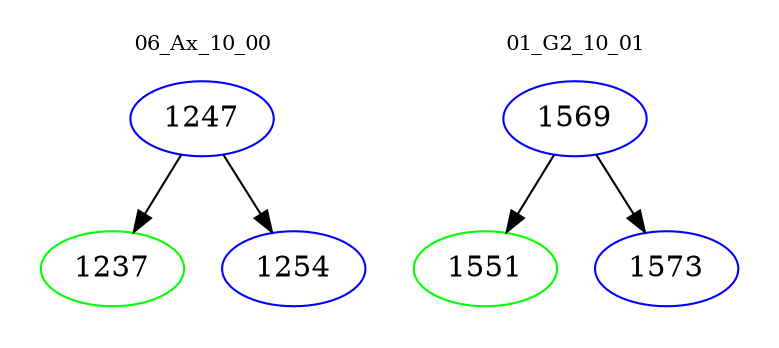 digraph{
subgraph cluster_0 {
color = white
label = "06_Ax_10_00";
fontsize=10;
T0_1247 [label="1247", color="blue"]
T0_1247 -> T0_1237 [color="black"]
T0_1237 [label="1237", color="green"]
T0_1247 -> T0_1254 [color="black"]
T0_1254 [label="1254", color="blue"]
}
subgraph cluster_1 {
color = white
label = "01_G2_10_01";
fontsize=10;
T1_1569 [label="1569", color="blue"]
T1_1569 -> T1_1551 [color="black"]
T1_1551 [label="1551", color="green"]
T1_1569 -> T1_1573 [color="black"]
T1_1573 [label="1573", color="blue"]
}
}
